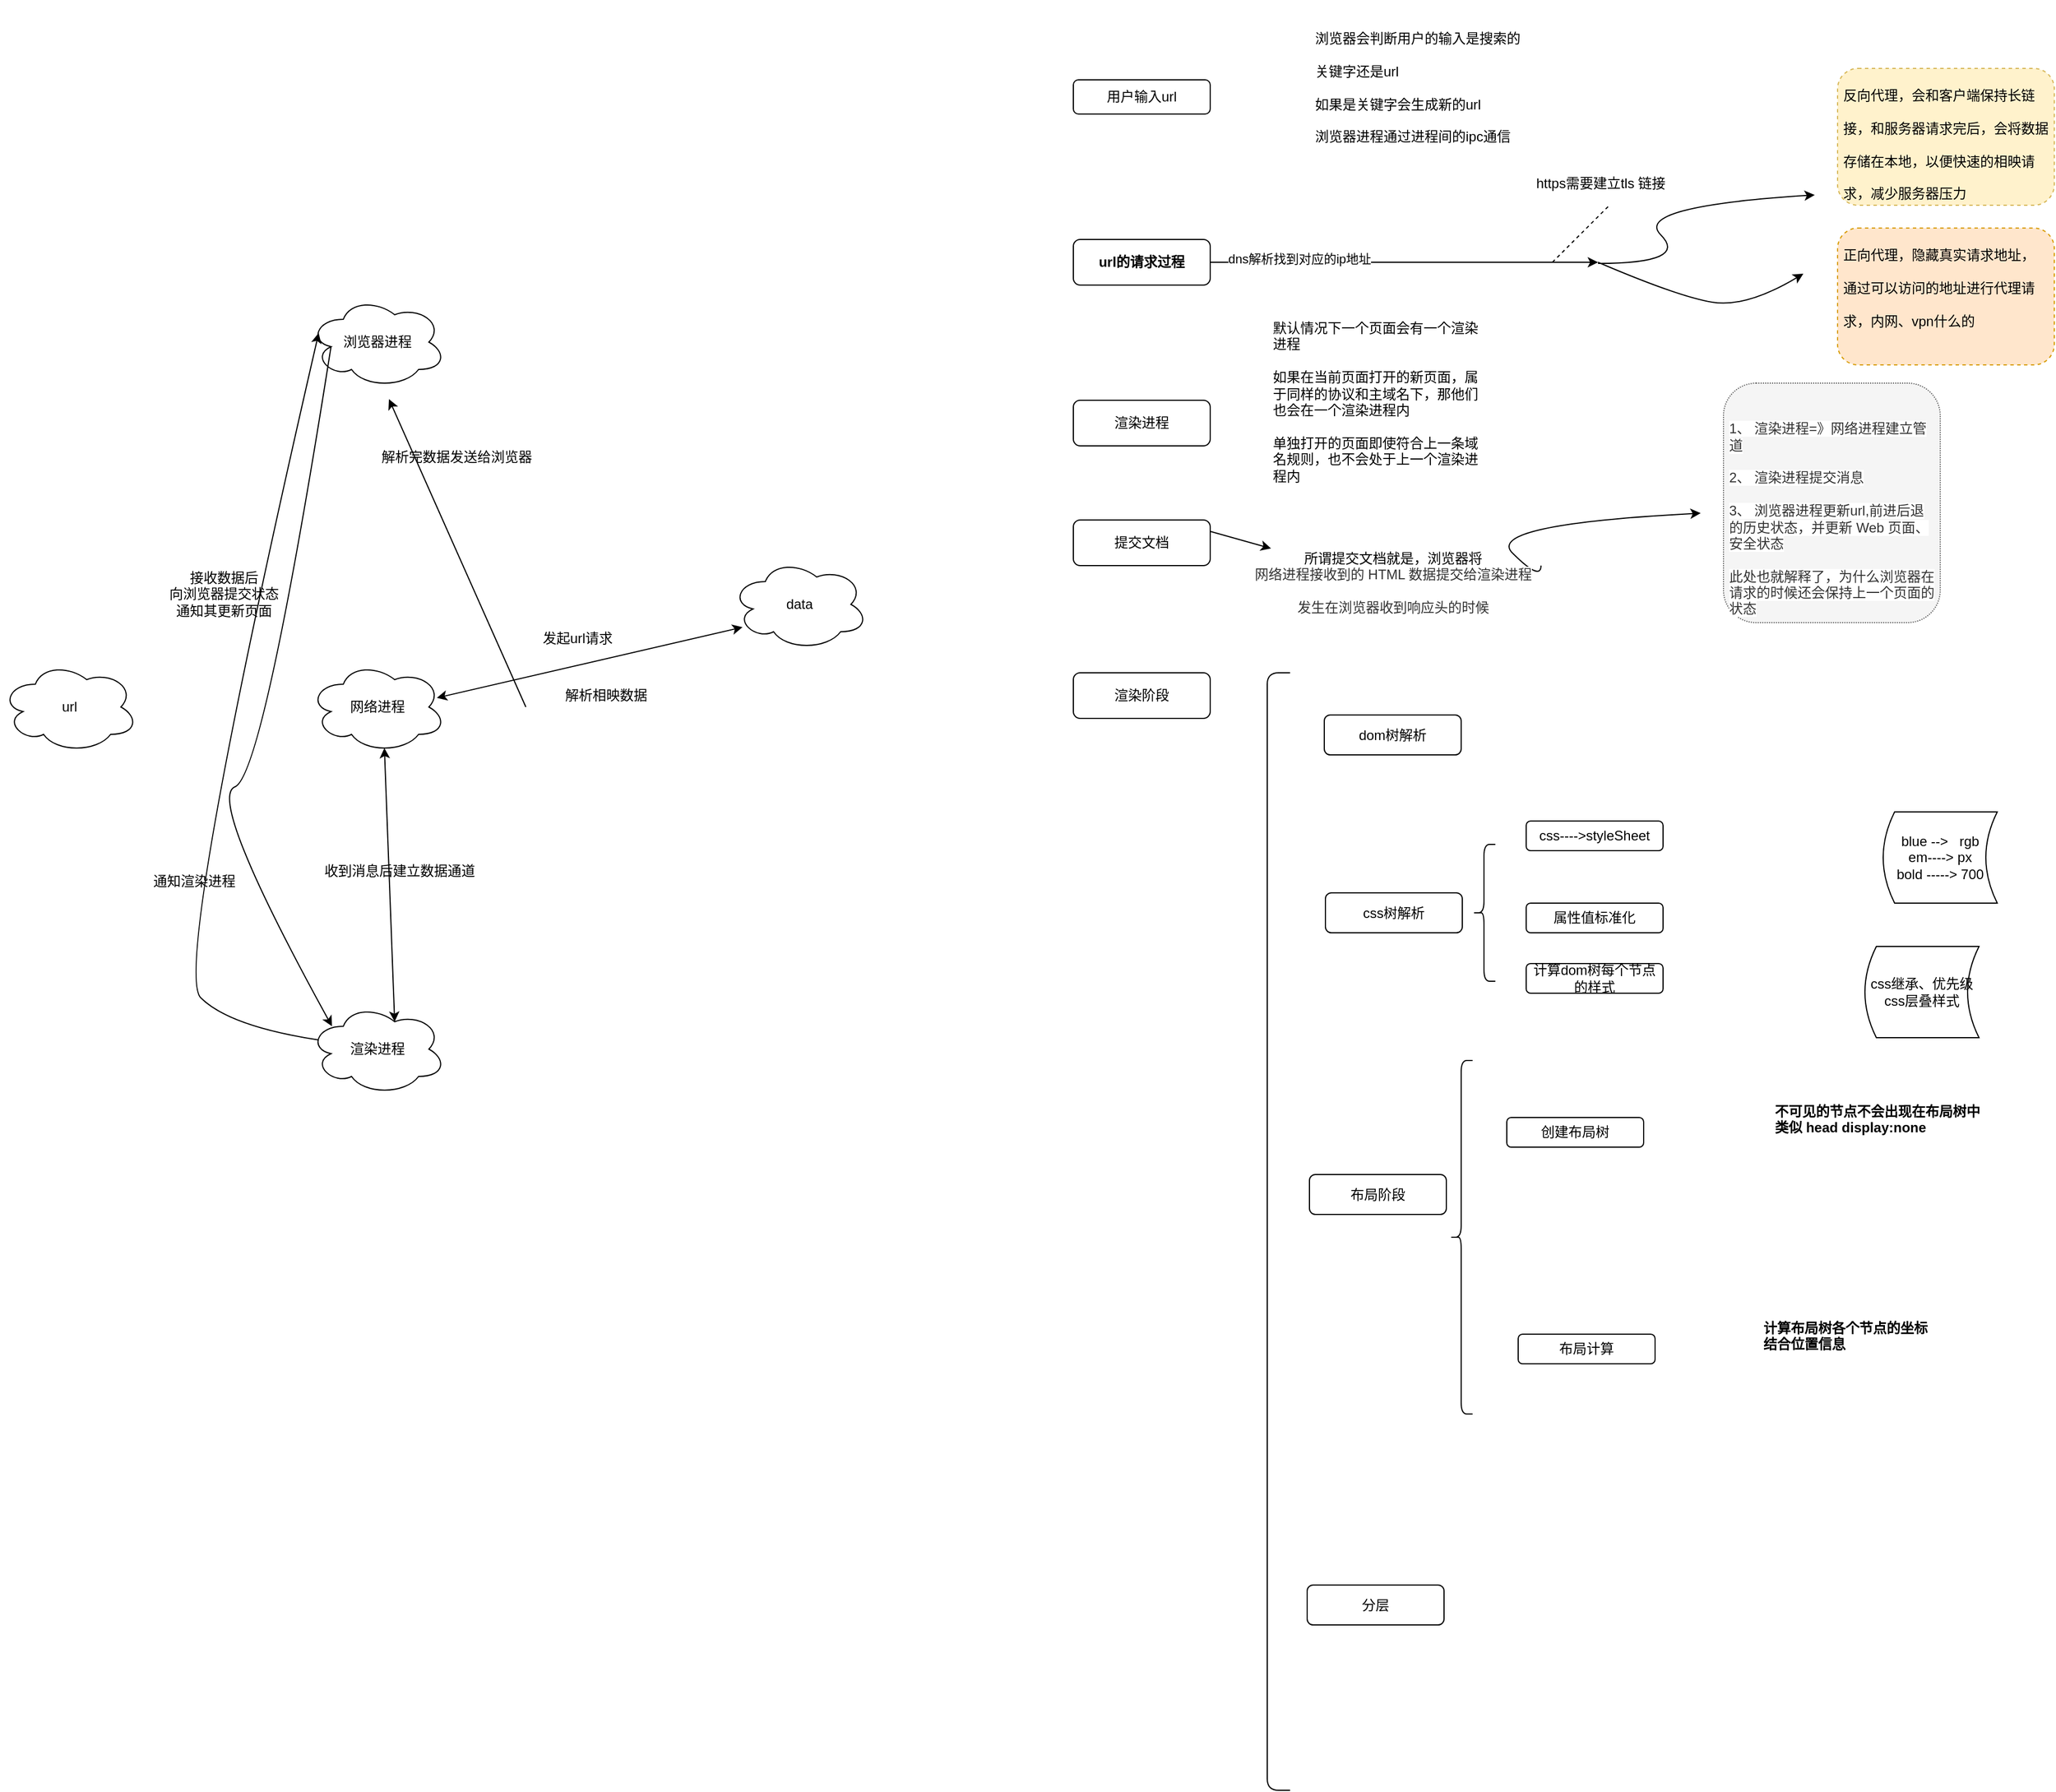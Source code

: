 <mxfile version="13.2.1" type="github">
  <diagram id="yM2oXQm_O7SmmgI67K22" name="Page-1">
    <mxGraphModel dx="946" dy="1782" grid="1" gridSize="10" guides="1" tooltips="1" connect="1" arrows="1" fold="1" page="1" pageScale="1" pageWidth="827" pageHeight="1169" math="0" shadow="0">
      <root>
        <mxCell id="0" />
        <mxCell id="1" parent="0" />
        <mxCell id="I5RekTO_njov9tj_KEtV-1" value="url&lt;br&gt;" style="ellipse;shape=cloud;whiteSpace=wrap;html=1;" parent="1" vertex="1">
          <mxGeometry x="20" y="520" width="120" height="80" as="geometry" />
        </mxCell>
        <mxCell id="XSZjby6xiS5L8jVtObux-1" value="渲染进程" style="ellipse;shape=cloud;whiteSpace=wrap;html=1;" parent="1" vertex="1">
          <mxGeometry x="290" y="820" width="120" height="80" as="geometry" />
        </mxCell>
        <mxCell id="XSZjby6xiS5L8jVtObux-2" value="网络进程" style="ellipse;shape=cloud;whiteSpace=wrap;html=1;" parent="1" vertex="1">
          <mxGeometry x="290" y="520" width="120" height="80" as="geometry" />
        </mxCell>
        <mxCell id="XSZjby6xiS5L8jVtObux-3" value="浏览器进程" style="ellipse;shape=cloud;whiteSpace=wrap;html=1;" parent="1" vertex="1">
          <mxGeometry x="290" y="200" width="120" height="80" as="geometry" />
        </mxCell>
        <mxCell id="XSZjby6xiS5L8jVtObux-4" value="" style="endArrow=classic;startArrow=classic;html=1;exitX=0.933;exitY=0.4;exitDx=0;exitDy=0;exitPerimeter=0;" parent="1" source="XSZjby6xiS5L8jVtObux-2" edge="1">
          <mxGeometry width="50" height="50" relative="1" as="geometry">
            <mxPoint x="480" y="560" as="sourcePoint" />
            <mxPoint x="670" y="490" as="targetPoint" />
          </mxGeometry>
        </mxCell>
        <mxCell id="XSZjby6xiS5L8jVtObux-5" value="发起url请求" style="text;html=1;align=center;verticalAlign=middle;resizable=0;points=[];autosize=1;" parent="1" vertex="1">
          <mxGeometry x="485" y="490" width="80" height="20" as="geometry" />
        </mxCell>
        <mxCell id="XSZjby6xiS5L8jVtObux-6" value="解析相映数据" style="text;html=1;align=center;verticalAlign=middle;resizable=0;points=[];autosize=1;" parent="1" vertex="1">
          <mxGeometry x="505" y="540" width="90" height="20" as="geometry" />
        </mxCell>
        <mxCell id="XSZjby6xiS5L8jVtObux-7" value="" style="endArrow=classic;html=1;" parent="1" edge="1">
          <mxGeometry width="50" height="50" relative="1" as="geometry">
            <mxPoint x="480" y="560" as="sourcePoint" />
            <mxPoint x="360" y="290" as="targetPoint" />
          </mxGeometry>
        </mxCell>
        <mxCell id="XSZjby6xiS5L8jVtObux-8" value="解析完数据发送给浏览器" style="text;html=1;align=center;verticalAlign=middle;resizable=0;points=[];autosize=1;" parent="1" vertex="1">
          <mxGeometry x="344" y="331" width="150" height="20" as="geometry" />
        </mxCell>
        <mxCell id="XSZjby6xiS5L8jVtObux-9" value="" style="curved=1;endArrow=classic;html=1;exitX=0.16;exitY=0.55;exitDx=0;exitDy=0;exitPerimeter=0;entryX=0.167;entryY=0.25;entryDx=0;entryDy=0;entryPerimeter=0;" parent="1" source="XSZjby6xiS5L8jVtObux-3" target="XSZjby6xiS5L8jVtObux-1" edge="1">
          <mxGeometry width="50" height="50" relative="1" as="geometry">
            <mxPoint x="200" y="620" as="sourcePoint" />
            <mxPoint x="270" y="760" as="targetPoint" />
            <Array as="points">
              <mxPoint x="250" y="620" />
              <mxPoint x="200" y="640" />
            </Array>
          </mxGeometry>
        </mxCell>
        <mxCell id="XSZjby6xiS5L8jVtObux-10" value="通知渲染进程" style="text;html=1;align=center;verticalAlign=middle;resizable=0;points=[];autosize=1;" parent="1" vertex="1">
          <mxGeometry x="144" y="703" width="90" height="20" as="geometry" />
        </mxCell>
        <mxCell id="XSZjby6xiS5L8jVtObux-11" value="" style="endArrow=classic;startArrow=classic;html=1;exitX=0.625;exitY=0.2;exitDx=0;exitDy=0;exitPerimeter=0;entryX=0.55;entryY=0.95;entryDx=0;entryDy=0;entryPerimeter=0;" parent="1" source="XSZjby6xiS5L8jVtObux-1" target="XSZjby6xiS5L8jVtObux-2" edge="1">
          <mxGeometry width="50" height="50" relative="1" as="geometry">
            <mxPoint x="460" y="620" as="sourcePoint" />
            <mxPoint x="510" y="570" as="targetPoint" />
          </mxGeometry>
        </mxCell>
        <mxCell id="XSZjby6xiS5L8jVtObux-12" value="收到消息后建立数据通道" style="text;html=1;align=center;verticalAlign=middle;resizable=0;points=[];autosize=1;" parent="1" vertex="1">
          <mxGeometry x="294" y="694" width="150" height="20" as="geometry" />
        </mxCell>
        <mxCell id="XSZjby6xiS5L8jVtObux-13" value="" style="curved=1;endArrow=classic;html=1;exitX=0.07;exitY=0.4;exitDx=0;exitDy=0;exitPerimeter=0;entryX=0.07;entryY=0.4;entryDx=0;entryDy=0;entryPerimeter=0;" parent="1" source="XSZjby6xiS5L8jVtObux-1" target="XSZjby6xiS5L8jVtObux-3" edge="1">
          <mxGeometry width="50" height="50" relative="1" as="geometry">
            <mxPoint x="170" y="840" as="sourcePoint" />
            <mxPoint x="210" y="380" as="targetPoint" />
            <Array as="points">
              <mxPoint x="220" y="840" />
              <mxPoint x="170" y="790" />
            </Array>
          </mxGeometry>
        </mxCell>
        <mxCell id="XSZjby6xiS5L8jVtObux-14" value="接收数据后&lt;br&gt;向浏览器提交状态&lt;br&gt;通知其更新页面" style="text;html=1;align=center;verticalAlign=middle;resizable=0;points=[];autosize=1;" parent="1" vertex="1">
          <mxGeometry x="160" y="436" width="110" height="50" as="geometry" />
        </mxCell>
        <mxCell id="XSZjby6xiS5L8jVtObux-15" value="data" style="ellipse;shape=cloud;whiteSpace=wrap;html=1;" parent="1" vertex="1">
          <mxGeometry x="660" y="430" width="120" height="80" as="geometry" />
        </mxCell>
        <mxCell id="XSZjby6xiS5L8jVtObux-16" value="用户输入url" style="rounded=1;whiteSpace=wrap;html=1;" parent="1" vertex="1">
          <mxGeometry x="960" y="10" width="120" height="30" as="geometry" />
        </mxCell>
        <mxCell id="XSZjby6xiS5L8jVtObux-17" value="&lt;h1&gt;&lt;font style=&quot;font-size: 12px ; font-weight: normal&quot;&gt;浏览器会判断用户的输入是搜索的关键字还是url&lt;br&gt;如果是关键字会生成新的url&lt;br&gt;浏览器进程通过进程间的ipc通信 发送给网络进程&lt;br&gt;&lt;br&gt;&lt;/font&gt;&lt;/h1&gt;" style="text;html=1;strokeColor=none;fillColor=none;spacing=5;spacingTop=-20;whiteSpace=wrap;overflow=hidden;rounded=0;" parent="1" vertex="1">
          <mxGeometry x="1167" y="-50" width="190" height="120" as="geometry" />
        </mxCell>
        <mxCell id="XSZjby6xiS5L8jVtObux-18" value="url的请求过程" style="rounded=1;whiteSpace=wrap;html=1;fontStyle=1" parent="1" vertex="1">
          <mxGeometry x="960" y="150" width="120" height="40" as="geometry" />
        </mxCell>
        <mxCell id="XSZjby6xiS5L8jVtObux-20" value="" style="endArrow=classic;html=1;exitX=1;exitY=0.5;exitDx=0;exitDy=0;" parent="1" source="XSZjby6xiS5L8jVtObux-18" edge="1">
          <mxGeometry width="50" height="50" relative="1" as="geometry">
            <mxPoint x="1290" y="220" as="sourcePoint" />
            <mxPoint x="1420" y="170" as="targetPoint" />
          </mxGeometry>
        </mxCell>
        <mxCell id="XSZjby6xiS5L8jVtObux-21" value="dns解析找到对应的ip地址" style="edgeLabel;html=1;align=center;verticalAlign=middle;resizable=0;points=[];" parent="XSZjby6xiS5L8jVtObux-20" vertex="1" connectable="0">
          <mxGeometry x="-0.543" y="3" relative="1" as="geometry">
            <mxPoint as="offset" />
          </mxGeometry>
        </mxCell>
        <mxCell id="XSZjby6xiS5L8jVtObux-22" value="" style="endArrow=none;dashed=1;html=1;" parent="1" edge="1">
          <mxGeometry width="50" height="50" relative="1" as="geometry">
            <mxPoint x="1380" y="170" as="sourcePoint" />
            <mxPoint x="1430" y="120" as="targetPoint" />
          </mxGeometry>
        </mxCell>
        <mxCell id="XSZjby6xiS5L8jVtObux-23" value="https需要建立tls 链接" style="text;html=1;align=center;verticalAlign=middle;resizable=0;points=[];autosize=1;" parent="1" vertex="1">
          <mxGeometry x="1357" y="91" width="130" height="20" as="geometry" />
        </mxCell>
        <mxCell id="XSZjby6xiS5L8jVtObux-26" value="" style="curved=1;endArrow=classic;html=1;" parent="1" edge="1">
          <mxGeometry width="50" height="50" relative="1" as="geometry">
            <mxPoint x="1420" y="171" as="sourcePoint" />
            <mxPoint x="1610" y="111" as="targetPoint" />
            <Array as="points">
              <mxPoint x="1500" y="171" />
              <mxPoint x="1450" y="121" />
            </Array>
          </mxGeometry>
        </mxCell>
        <mxCell id="XSZjby6xiS5L8jVtObux-27" value="" style="curved=1;endArrow=classic;html=1;" parent="1" edge="1">
          <mxGeometry width="50" height="50" relative="1" as="geometry">
            <mxPoint x="1420" y="170" as="sourcePoint" />
            <mxPoint x="1600" y="180" as="targetPoint" />
            <Array as="points">
              <mxPoint x="1490" y="200" />
              <mxPoint x="1550" y="210" />
            </Array>
          </mxGeometry>
        </mxCell>
        <mxCell id="XSZjby6xiS5L8jVtObux-29" value="&lt;h1&gt;&lt;font style=&quot;font-size: 12px ; font-weight: normal&quot;&gt;反向代理，会和客户端保持长链接，和服务器请求完后，会将数据存储在本地，以便快速的相映请求，减少服务器压力&lt;/font&gt;&lt;/h1&gt;" style="text;html=1;strokeColor=#d6b656;fillColor=#fff2cc;spacing=5;spacingTop=-20;whiteSpace=wrap;overflow=hidden;rounded=1;perimeterSpacing=0;strokeWidth=1;dashed=1;" parent="1" vertex="1">
          <mxGeometry x="1630" width="190" height="120" as="geometry" />
        </mxCell>
        <mxCell id="XSZjby6xiS5L8jVtObux-30" value="&lt;h1&gt;&lt;span style=&quot;font-size: 12px ; font-weight: 400&quot;&gt;正向代理，隐藏真实请求地址，&lt;br&gt;通过可以访问的地址进行代理请求，内网、vpn什么的&lt;/span&gt;&lt;/h1&gt;" style="text;html=1;strokeColor=#d79b00;fillColor=#ffe6cc;spacing=5;spacingTop=-20;whiteSpace=wrap;overflow=hidden;rounded=1;dashed=1;" parent="1" vertex="1">
          <mxGeometry x="1630" y="140" width="190" height="120" as="geometry" />
        </mxCell>
        <mxCell id="kqcP2ugyUGZE8lOFCLyX-1" value="渲染进程" style="rounded=1;whiteSpace=wrap;html=1;" parent="1" vertex="1">
          <mxGeometry x="960" y="291" width="120" height="40" as="geometry" />
        </mxCell>
        <mxCell id="kqcP2ugyUGZE8lOFCLyX-3" value="默认情况下一个页面会有一个渲染进程&lt;br&gt;&lt;br&gt;如果在当前页面打开的新页面，属于同样的协议和主域名下，那他们&lt;br&gt;也会在一个渲染进程内&lt;br&gt;&lt;br&gt;单独打开的页面即使符合上一条域名规则，也不会处于上一个渲染进程内" style="text;html=1;strokeColor=none;fillColor=none;spacing=5;spacingTop=-20;whiteSpace=wrap;overflow=hidden;rounded=0;" parent="1" vertex="1">
          <mxGeometry x="1130" y="231" width="190" height="139" as="geometry" />
        </mxCell>
        <mxCell id="kqcP2ugyUGZE8lOFCLyX-4" value="提交文档" style="rounded=1;whiteSpace=wrap;html=1;" parent="1" vertex="1">
          <mxGeometry x="960" y="396" width="120" height="40" as="geometry" />
        </mxCell>
        <mxCell id="kqcP2ugyUGZE8lOFCLyX-5" value="" style="curved=1;endArrow=classic;html=1;exitX=1;exitY=0.25;exitDx=0;exitDy=0;" parent="1" source="kqcP2ugyUGZE8lOFCLyX-6" edge="1">
          <mxGeometry width="50" height="50" relative="1" as="geometry">
            <mxPoint x="1320" y="450" as="sourcePoint" />
            <mxPoint x="1510" y="390" as="targetPoint" />
            <Array as="points">
              <mxPoint x="1370" y="450" />
              <mxPoint x="1320" y="400" />
            </Array>
          </mxGeometry>
        </mxCell>
        <mxCell id="kqcP2ugyUGZE8lOFCLyX-6" value="&lt;font style=&quot;font-size: 12px&quot;&gt;所谓提交文档就是，浏览器将&lt;br&gt;&lt;span style=&quot;color: rgb(51 , 51 , 51) ; font-family: &amp;#34;pingfang sc&amp;#34; , &amp;#34;lantinghei sc&amp;#34; , &amp;#34;microsoft yahei&amp;#34; , &amp;#34;hiragino sans gb&amp;#34; , &amp;#34;microsoft sans serif&amp;#34; , &amp;#34;wenquanyi micro hei&amp;#34; , &amp;#34;helvetica&amp;#34; , sans-serif ; background-color: rgb(255 , 255 , 255)&quot;&gt;网络进程接收到的 HTML 数据提交给渲染进程&lt;br&gt;&lt;br&gt;发生在浏览器收到响应头的时候&lt;br&gt;&lt;/span&gt;&lt;/font&gt;" style="text;html=1;align=center;verticalAlign=middle;resizable=0;points=[];autosize=1;" parent="1" vertex="1">
          <mxGeometry x="1110" y="421" width="260" height="60" as="geometry" />
        </mxCell>
        <mxCell id="kqcP2ugyUGZE8lOFCLyX-8" value="" style="curved=1;endArrow=classic;html=1;exitX=1;exitY=0.25;exitDx=0;exitDy=0;" parent="1" source="kqcP2ugyUGZE8lOFCLyX-4" target="kqcP2ugyUGZE8lOFCLyX-6" edge="1">
          <mxGeometry width="50" height="50" relative="1" as="geometry">
            <mxPoint x="1080" y="406" as="sourcePoint" />
            <mxPoint x="1370" y="400" as="targetPoint" />
            <Array as="points" />
          </mxGeometry>
        </mxCell>
        <mxCell id="kqcP2ugyUGZE8lOFCLyX-9" value="&lt;font style=&quot;font-size: 12px ; background-color: rgb(255 , 255 , 255)&quot;&gt;&lt;br&gt;&lt;br&gt;&lt;br&gt;1、 渲染进程=》网络进程建立管道&lt;br&gt;&lt;br&gt;2、 渲染进程提交消息&lt;br&gt;&lt;br&gt;3、 浏览器进程更新url,&lt;span style=&quot;font-family: &amp;#34;pingfang sc&amp;#34; , &amp;#34;lantinghei sc&amp;#34; , &amp;#34;microsoft yahei&amp;#34; , &amp;#34;hiragino sans gb&amp;#34; , &amp;#34;microsoft sans serif&amp;#34; , &amp;#34;wenquanyi micro hei&amp;#34; , &amp;#34;helvetica&amp;#34; , sans-serif&quot;&gt;前进后退的历史状态，并更新 Web 页面、安全状态&lt;br&gt;&lt;br&gt;此处也就解释了，为什么浏览器在请求的时候还会保持上一个页面的状态&lt;br&gt;&lt;/span&gt;&lt;/font&gt;" style="text;html=1;strokeColor=#666666;fillColor=#f5f5f5;spacing=5;spacingTop=-20;whiteSpace=wrap;overflow=hidden;rounded=1;fontColor=#333333;dashed=1;dashPattern=1 1;" parent="1" vertex="1">
          <mxGeometry x="1530" y="276" width="190" height="210" as="geometry" />
        </mxCell>
        <mxCell id="kqcP2ugyUGZE8lOFCLyX-10" value="渲染阶段" style="rounded=1;whiteSpace=wrap;html=1;" parent="1" vertex="1">
          <mxGeometry x="960" y="530" width="120" height="40" as="geometry" />
        </mxCell>
        <mxCell id="pXlMRnycXGwZLFhT4umu-1" value="" style="shape=curlyBracket;whiteSpace=wrap;html=1;rounded=1;size=0;" vertex="1" parent="1">
          <mxGeometry x="1130" y="530" width="20" height="980" as="geometry" />
        </mxCell>
        <mxCell id="pXlMRnycXGwZLFhT4umu-3" value="dom树解析" style="rounded=1;whiteSpace=wrap;html=1;" vertex="1" parent="1">
          <mxGeometry x="1180" y="567" width="120" height="35" as="geometry" />
        </mxCell>
        <mxCell id="pXlMRnycXGwZLFhT4umu-4" value="css树解析" style="rounded=1;whiteSpace=wrap;html=1;" vertex="1" parent="1">
          <mxGeometry x="1181" y="723" width="120" height="35" as="geometry" />
        </mxCell>
        <mxCell id="pXlMRnycXGwZLFhT4umu-5" value="布局阶段" style="rounded=1;whiteSpace=wrap;html=1;" vertex="1" parent="1">
          <mxGeometry x="1167" y="970" width="120" height="35" as="geometry" />
        </mxCell>
        <mxCell id="pXlMRnycXGwZLFhT4umu-7" value="" style="shape=curlyBracket;whiteSpace=wrap;html=1;rounded=1;" vertex="1" parent="1">
          <mxGeometry x="1310" y="680.5" width="20" height="120" as="geometry" />
        </mxCell>
        <mxCell id="pXlMRnycXGwZLFhT4umu-8" value="css----&amp;gt;styleSheet" style="rounded=1;whiteSpace=wrap;html=1;" vertex="1" parent="1">
          <mxGeometry x="1357" y="660" width="120" height="26" as="geometry" />
        </mxCell>
        <mxCell id="pXlMRnycXGwZLFhT4umu-9" value="属性值标准化" style="rounded=1;whiteSpace=wrap;html=1;" vertex="1" parent="1">
          <mxGeometry x="1357" y="732" width="120" height="26" as="geometry" />
        </mxCell>
        <mxCell id="pXlMRnycXGwZLFhT4umu-10" value="blue --&amp;gt;&amp;nbsp; &amp;nbsp;rgb&lt;br&gt;em----&amp;gt; px&lt;br&gt;bold -----&amp;gt; 700" style="shape=dataStorage;whiteSpace=wrap;html=1;" vertex="1" parent="1">
          <mxGeometry x="1670" y="652" width="100" height="80" as="geometry" />
        </mxCell>
        <mxCell id="pXlMRnycXGwZLFhT4umu-13" value="计算dom树每个节点的样式" style="rounded=1;whiteSpace=wrap;html=1;" vertex="1" parent="1">
          <mxGeometry x="1357" y="785" width="120" height="26" as="geometry" />
        </mxCell>
        <mxCell id="pXlMRnycXGwZLFhT4umu-14" value="css继承、优先级&lt;br&gt;css层叠样式" style="shape=dataStorage;whiteSpace=wrap;html=1;" vertex="1" parent="1">
          <mxGeometry x="1654" y="770" width="100" height="80" as="geometry" />
        </mxCell>
        <mxCell id="pXlMRnycXGwZLFhT4umu-15" value="" style="shape=curlyBracket;whiteSpace=wrap;html=1;rounded=1;" vertex="1" parent="1">
          <mxGeometry x="1290" y="870" width="20" height="310" as="geometry" />
        </mxCell>
        <mxCell id="pXlMRnycXGwZLFhT4umu-17" value="创建布局树" style="rounded=1;whiteSpace=wrap;html=1;" vertex="1" parent="1">
          <mxGeometry x="1340" y="920" width="120" height="26" as="geometry" />
        </mxCell>
        <mxCell id="pXlMRnycXGwZLFhT4umu-18" value="&lt;h1 style=&quot;font-size: 12px&quot;&gt;不可见的节点不会出现在布局树中&lt;br&gt;类似 head display:none&lt;/h1&gt;" style="text;html=1;strokeColor=none;fillColor=none;spacing=5;spacingTop=-20;whiteSpace=wrap;overflow=hidden;rounded=0;fontSize=12;" vertex="1" parent="1">
          <mxGeometry x="1570" y="909.5" width="190" height="47" as="geometry" />
        </mxCell>
        <mxCell id="pXlMRnycXGwZLFhT4umu-19" value="布局计算" style="rounded=1;whiteSpace=wrap;html=1;" vertex="1" parent="1">
          <mxGeometry x="1350" y="1110" width="120" height="26" as="geometry" />
        </mxCell>
        <mxCell id="pXlMRnycXGwZLFhT4umu-21" value="&lt;h1 style=&quot;font-size: 12px&quot;&gt;计算布局树各个节点的坐标&lt;br&gt;结合位置信息&lt;/h1&gt;" style="text;html=1;strokeColor=none;fillColor=none;spacing=5;spacingTop=-20;whiteSpace=wrap;overflow=hidden;rounded=0;fontSize=12;" vertex="1" parent="1">
          <mxGeometry x="1560" y="1099.5" width="190" height="47" as="geometry" />
        </mxCell>
        <mxCell id="pXlMRnycXGwZLFhT4umu-22" value="分层" style="rounded=1;whiteSpace=wrap;html=1;" vertex="1" parent="1">
          <mxGeometry x="1165" y="1330" width="120" height="35" as="geometry" />
        </mxCell>
      </root>
    </mxGraphModel>
  </diagram>
</mxfile>
